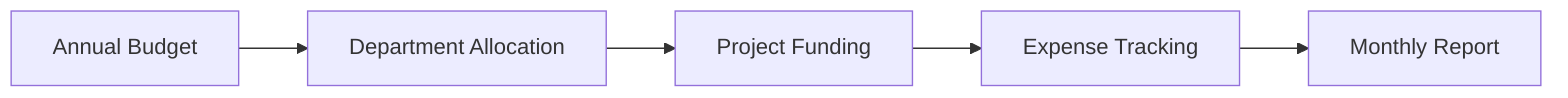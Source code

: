 flowchart LR
    Budget[Annual Budget] --> Department[Department Allocation]
    Department --> Project[Project Funding]
    Project --> Track[Expense Tracking]
    Track --> Report[Monthly Report]